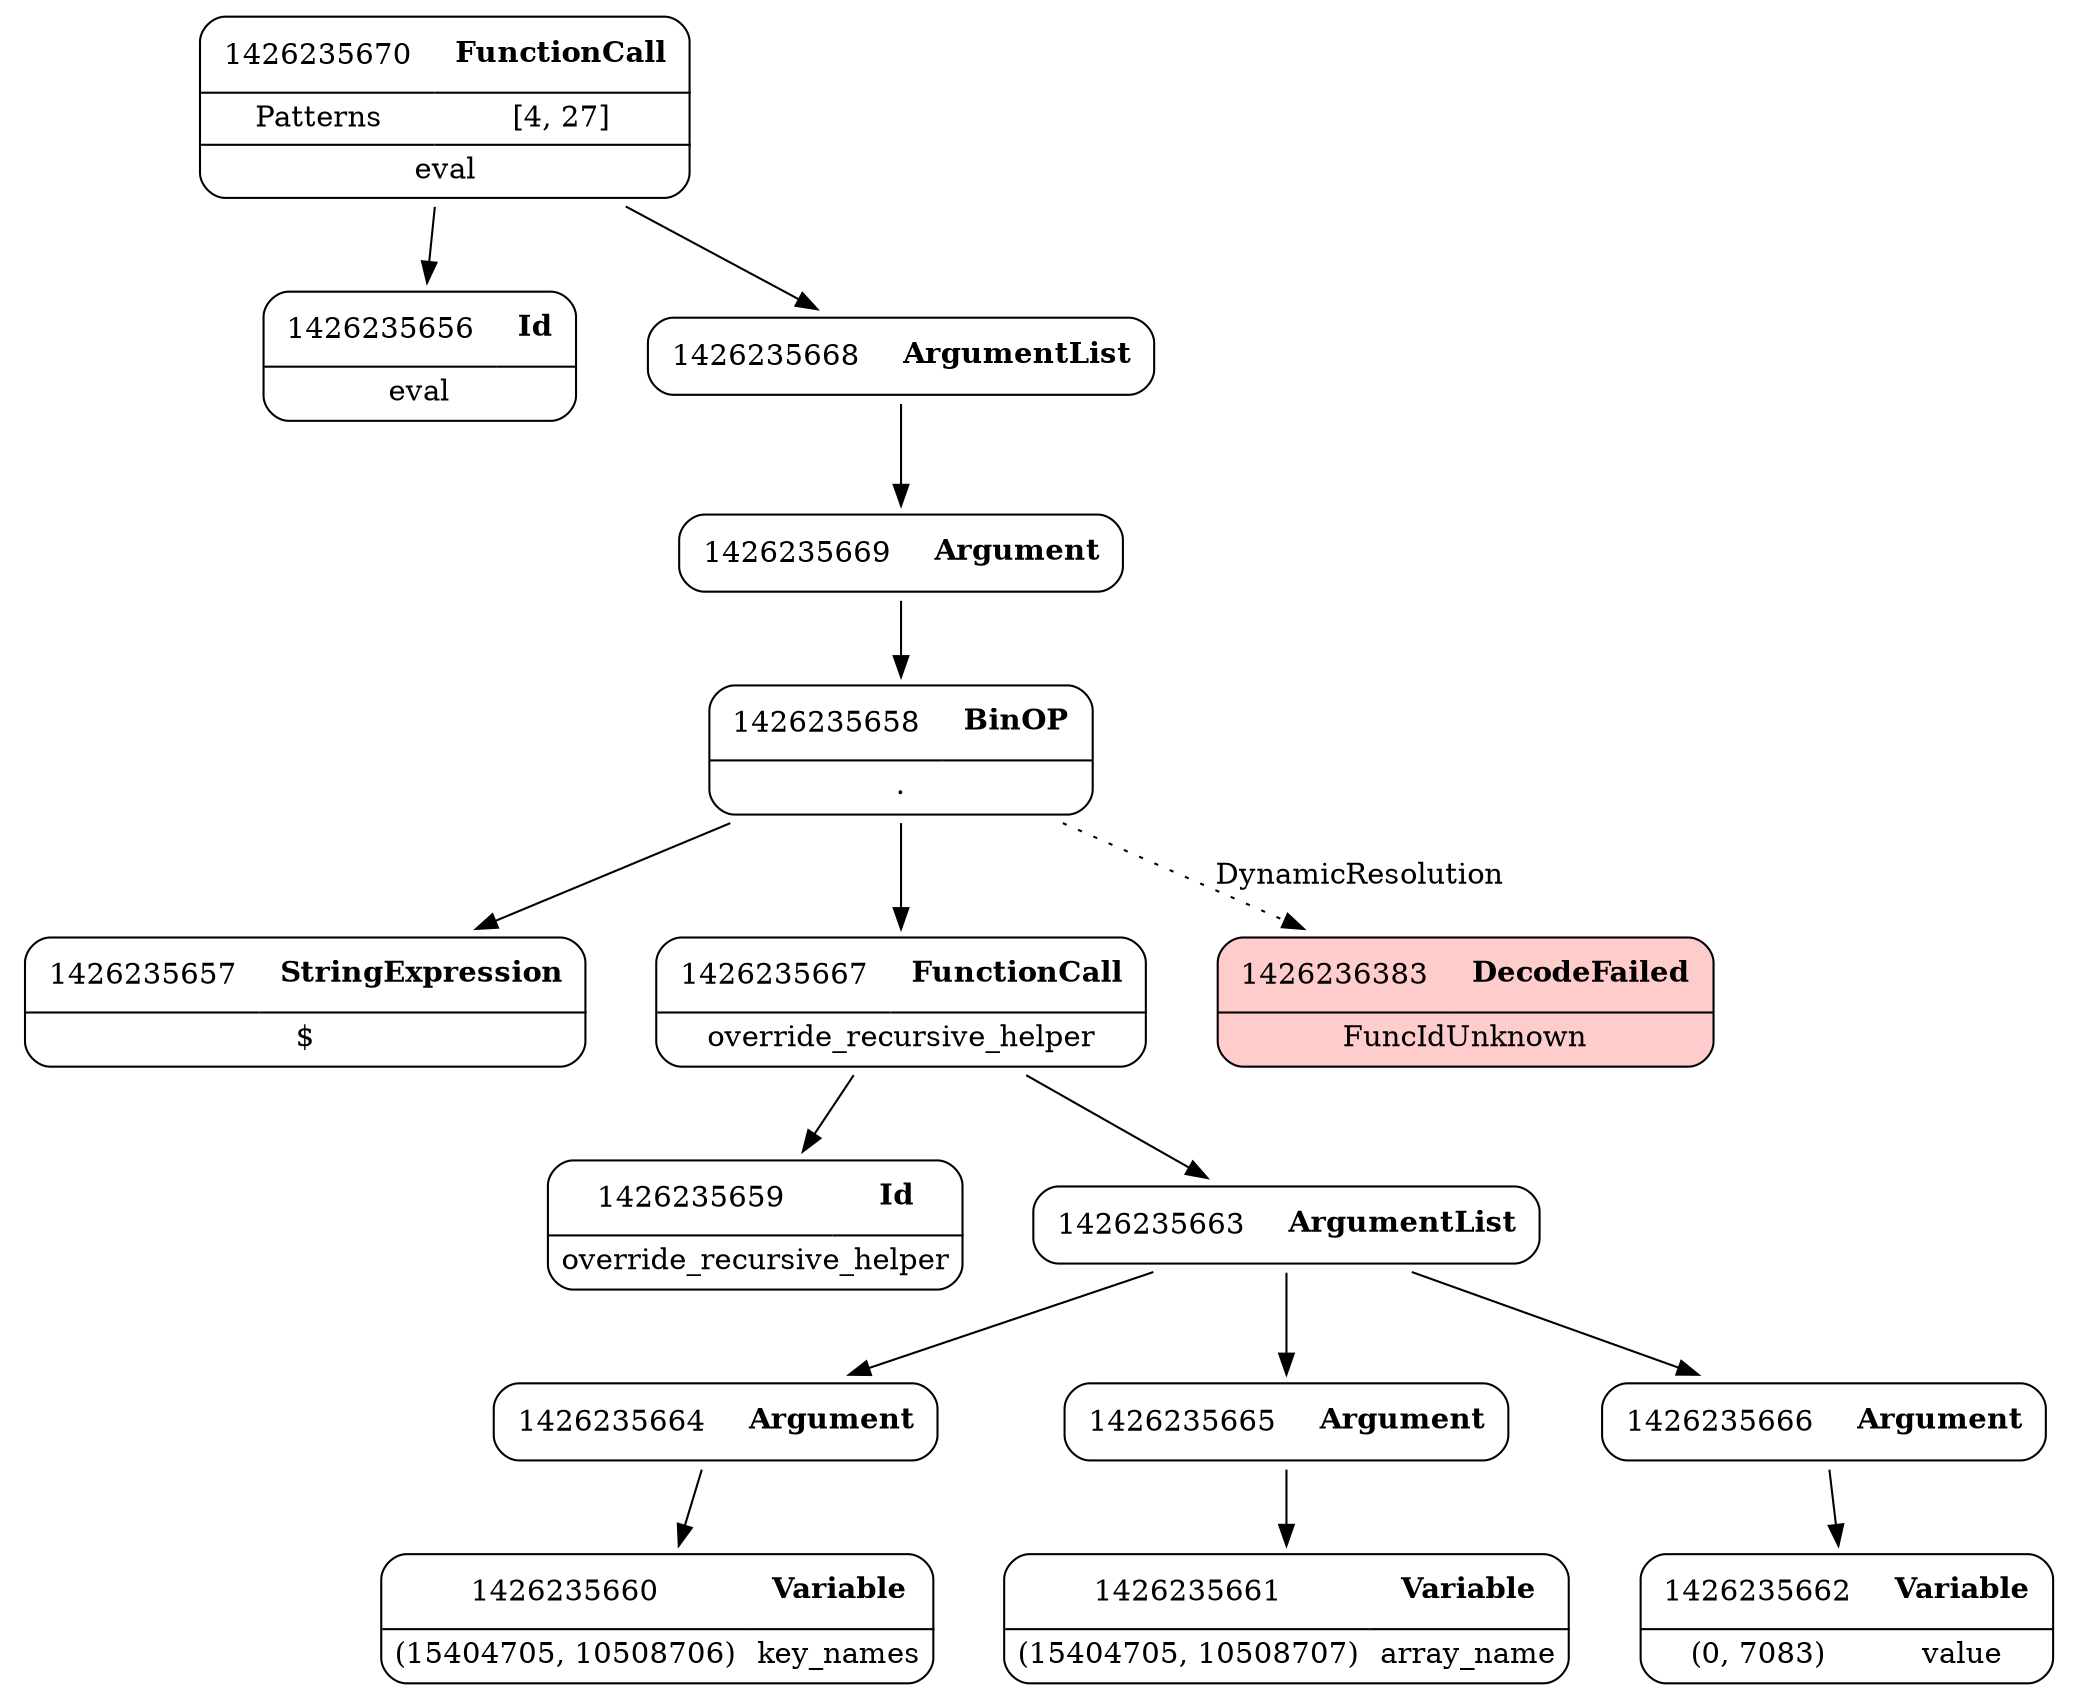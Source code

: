 digraph ast {
node [shape=none];
1426235658 [label=<<TABLE border='1' cellspacing='0' cellpadding='10' style='rounded' ><TR><TD border='0'>1426235658</TD><TD border='0'><B>BinOP</B></TD></TR><HR/><TR><TD border='0' cellpadding='5' colspan='2'>.</TD></TR></TABLE>>];
1426235658 -> 1426235657 [weight=2];
1426235658 -> 1426235667 [weight=2];
1426235658 -> 1426236383 [style=dotted,label=DynamicResolution];
1426235659 [label=<<TABLE border='1' cellspacing='0' cellpadding='10' style='rounded' ><TR><TD border='0'>1426235659</TD><TD border='0'><B>Id</B></TD></TR><HR/><TR><TD border='0' cellpadding='5' colspan='2'>override_recursive_helper</TD></TR></TABLE>>];
1426235656 [label=<<TABLE border='1' cellspacing='0' cellpadding='10' style='rounded' ><TR><TD border='0'>1426235656</TD><TD border='0'><B>Id</B></TD></TR><HR/><TR><TD border='0' cellpadding='5' colspan='2'>eval</TD></TR></TABLE>>];
1426235657 [label=<<TABLE border='1' cellspacing='0' cellpadding='10' style='rounded' ><TR><TD border='0'>1426235657</TD><TD border='0'><B>StringExpression</B></TD></TR><HR/><TR><TD border='0' cellpadding='5' colspan='2'>$</TD></TR></TABLE>>];
1426235662 [label=<<TABLE border='1' cellspacing='0' cellpadding='10' style='rounded' ><TR><TD border='0'>1426235662</TD><TD border='0'><B>Variable</B></TD></TR><HR/><TR><TD border='0' cellpadding='5'>(0, 7083)</TD><TD border='0' cellpadding='5'>value</TD></TR></TABLE>>];
1426235663 [label=<<TABLE border='1' cellspacing='0' cellpadding='10' style='rounded' ><TR><TD border='0'>1426235663</TD><TD border='0'><B>ArgumentList</B></TD></TR></TABLE>>];
1426235663 -> 1426235664 [weight=2];
1426235663 -> 1426235665 [weight=2];
1426235663 -> 1426235666 [weight=2];
1426235660 [label=<<TABLE border='1' cellspacing='0' cellpadding='10' style='rounded' ><TR><TD border='0'>1426235660</TD><TD border='0'><B>Variable</B></TD></TR><HR/><TR><TD border='0' cellpadding='5'>(15404705, 10508706)</TD><TD border='0' cellpadding='5'>key_names</TD></TR></TABLE>>];
1426235661 [label=<<TABLE border='1' cellspacing='0' cellpadding='10' style='rounded' ><TR><TD border='0'>1426235661</TD><TD border='0'><B>Variable</B></TD></TR><HR/><TR><TD border='0' cellpadding='5'>(15404705, 10508707)</TD><TD border='0' cellpadding='5'>array_name</TD></TR></TABLE>>];
1426235666 [label=<<TABLE border='1' cellspacing='0' cellpadding='10' style='rounded' ><TR><TD border='0'>1426235666</TD><TD border='0'><B>Argument</B></TD></TR></TABLE>>];
1426235666 -> 1426235662 [weight=2];
1426235667 [label=<<TABLE border='1' cellspacing='0' cellpadding='10' style='rounded' ><TR><TD border='0'>1426235667</TD><TD border='0'><B>FunctionCall</B></TD></TR><HR/><TR><TD border='0' cellpadding='5' colspan='2'>override_recursive_helper</TD></TR></TABLE>>];
1426235667 -> 1426235659 [weight=2];
1426235667 -> 1426235663 [weight=2];
1426235664 [label=<<TABLE border='1' cellspacing='0' cellpadding='10' style='rounded' ><TR><TD border='0'>1426235664</TD><TD border='0'><B>Argument</B></TD></TR></TABLE>>];
1426235664 -> 1426235660 [weight=2];
1426235665 [label=<<TABLE border='1' cellspacing='0' cellpadding='10' style='rounded' ><TR><TD border='0'>1426235665</TD><TD border='0'><B>Argument</B></TD></TR></TABLE>>];
1426235665 -> 1426235661 [weight=2];
1426235670 [label=<<TABLE border='1' cellspacing='0' cellpadding='10' style='rounded' ><TR><TD border='0'>1426235670</TD><TD border='0'><B>FunctionCall</B></TD></TR><HR/><TR><TD border='0' cellpadding='5'>Patterns</TD><TD border='0' cellpadding='5'>[4, 27]</TD></TR><HR/><TR><TD border='0' cellpadding='5' colspan='2'>eval</TD></TR></TABLE>>];
1426235670 -> 1426235656 [weight=2];
1426235670 -> 1426235668 [weight=2];
1426235668 [label=<<TABLE border='1' cellspacing='0' cellpadding='10' style='rounded' ><TR><TD border='0'>1426235668</TD><TD border='0'><B>ArgumentList</B></TD></TR></TABLE>>];
1426235668 -> 1426235669 [weight=2];
1426235669 [label=<<TABLE border='1' cellspacing='0' cellpadding='10' style='rounded' ><TR><TD border='0'>1426235669</TD><TD border='0'><B>Argument</B></TD></TR></TABLE>>];
1426235669 -> 1426235658 [weight=2];
1426236383 [label=<<TABLE border='1' cellspacing='0' cellpadding='10' style='rounded' bgcolor='#FFCCCC' ><TR><TD border='0'>1426236383</TD><TD border='0'><B>DecodeFailed</B></TD></TR><HR/><TR><TD border='0' cellpadding='5' colspan='2'>FuncIdUnknown</TD></TR></TABLE>>];
}
